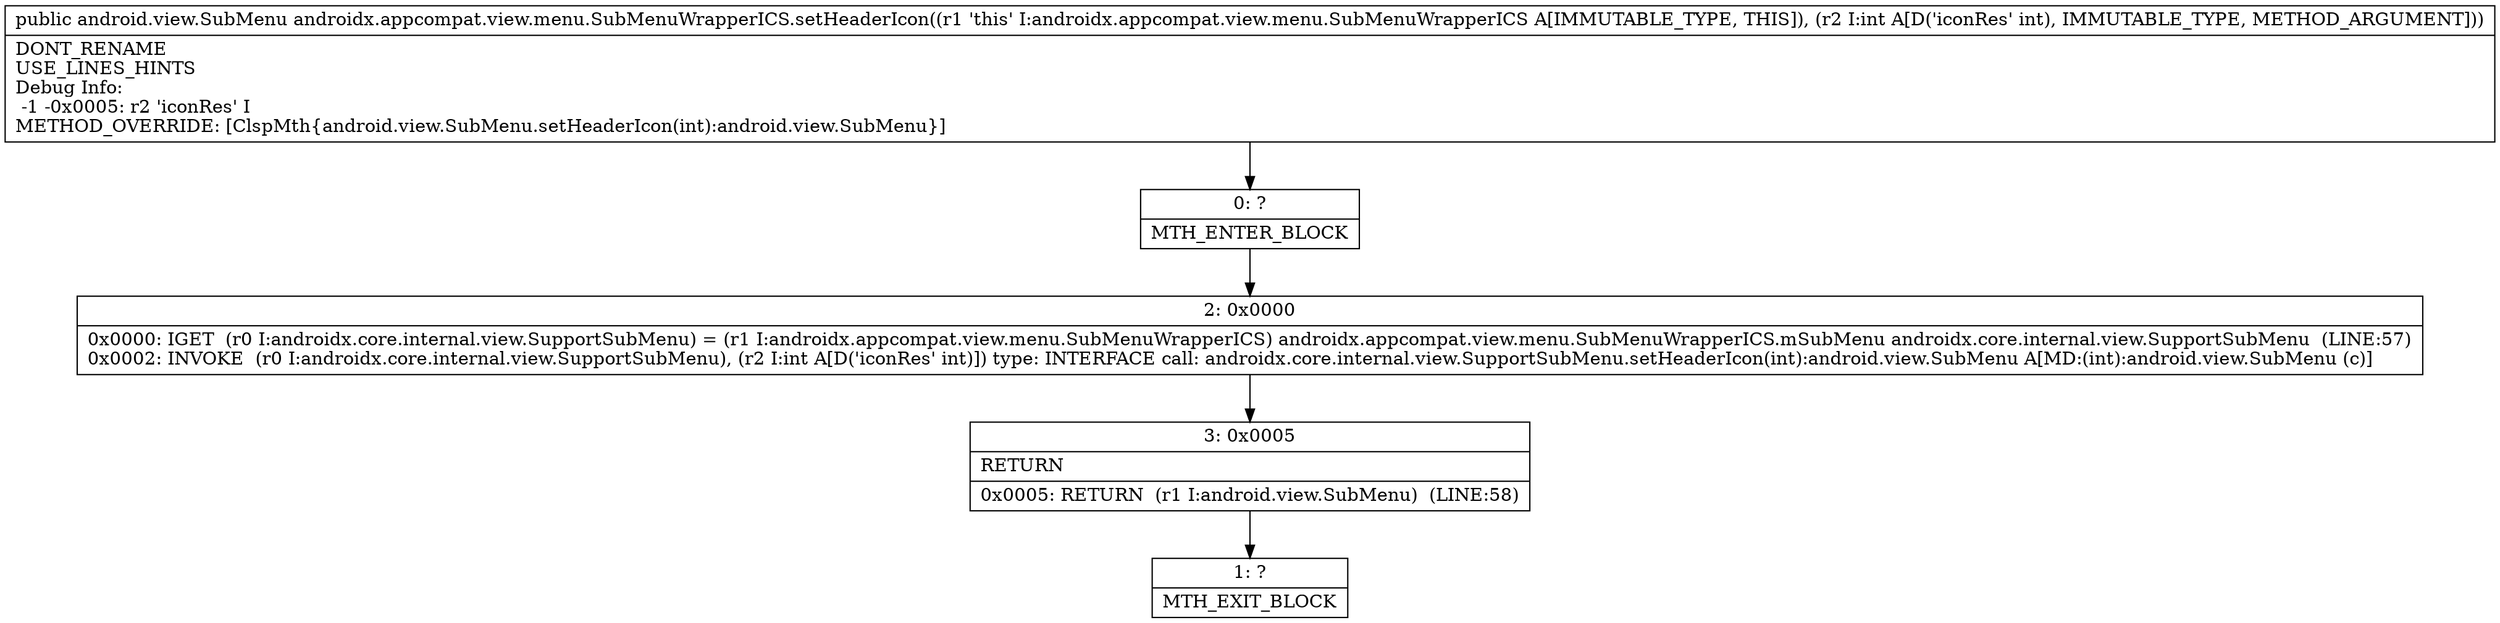 digraph "CFG forandroidx.appcompat.view.menu.SubMenuWrapperICS.setHeaderIcon(I)Landroid\/view\/SubMenu;" {
Node_0 [shape=record,label="{0\:\ ?|MTH_ENTER_BLOCK\l}"];
Node_2 [shape=record,label="{2\:\ 0x0000|0x0000: IGET  (r0 I:androidx.core.internal.view.SupportSubMenu) = (r1 I:androidx.appcompat.view.menu.SubMenuWrapperICS) androidx.appcompat.view.menu.SubMenuWrapperICS.mSubMenu androidx.core.internal.view.SupportSubMenu  (LINE:57)\l0x0002: INVOKE  (r0 I:androidx.core.internal.view.SupportSubMenu), (r2 I:int A[D('iconRes' int)]) type: INTERFACE call: androidx.core.internal.view.SupportSubMenu.setHeaderIcon(int):android.view.SubMenu A[MD:(int):android.view.SubMenu (c)]\l}"];
Node_3 [shape=record,label="{3\:\ 0x0005|RETURN\l|0x0005: RETURN  (r1 I:android.view.SubMenu)  (LINE:58)\l}"];
Node_1 [shape=record,label="{1\:\ ?|MTH_EXIT_BLOCK\l}"];
MethodNode[shape=record,label="{public android.view.SubMenu androidx.appcompat.view.menu.SubMenuWrapperICS.setHeaderIcon((r1 'this' I:androidx.appcompat.view.menu.SubMenuWrapperICS A[IMMUTABLE_TYPE, THIS]), (r2 I:int A[D('iconRes' int), IMMUTABLE_TYPE, METHOD_ARGUMENT]))  | DONT_RENAME\lUSE_LINES_HINTS\lDebug Info:\l  \-1 \-0x0005: r2 'iconRes' I\lMETHOD_OVERRIDE: [ClspMth\{android.view.SubMenu.setHeaderIcon(int):android.view.SubMenu\}]\l}"];
MethodNode -> Node_0;Node_0 -> Node_2;
Node_2 -> Node_3;
Node_3 -> Node_1;
}

